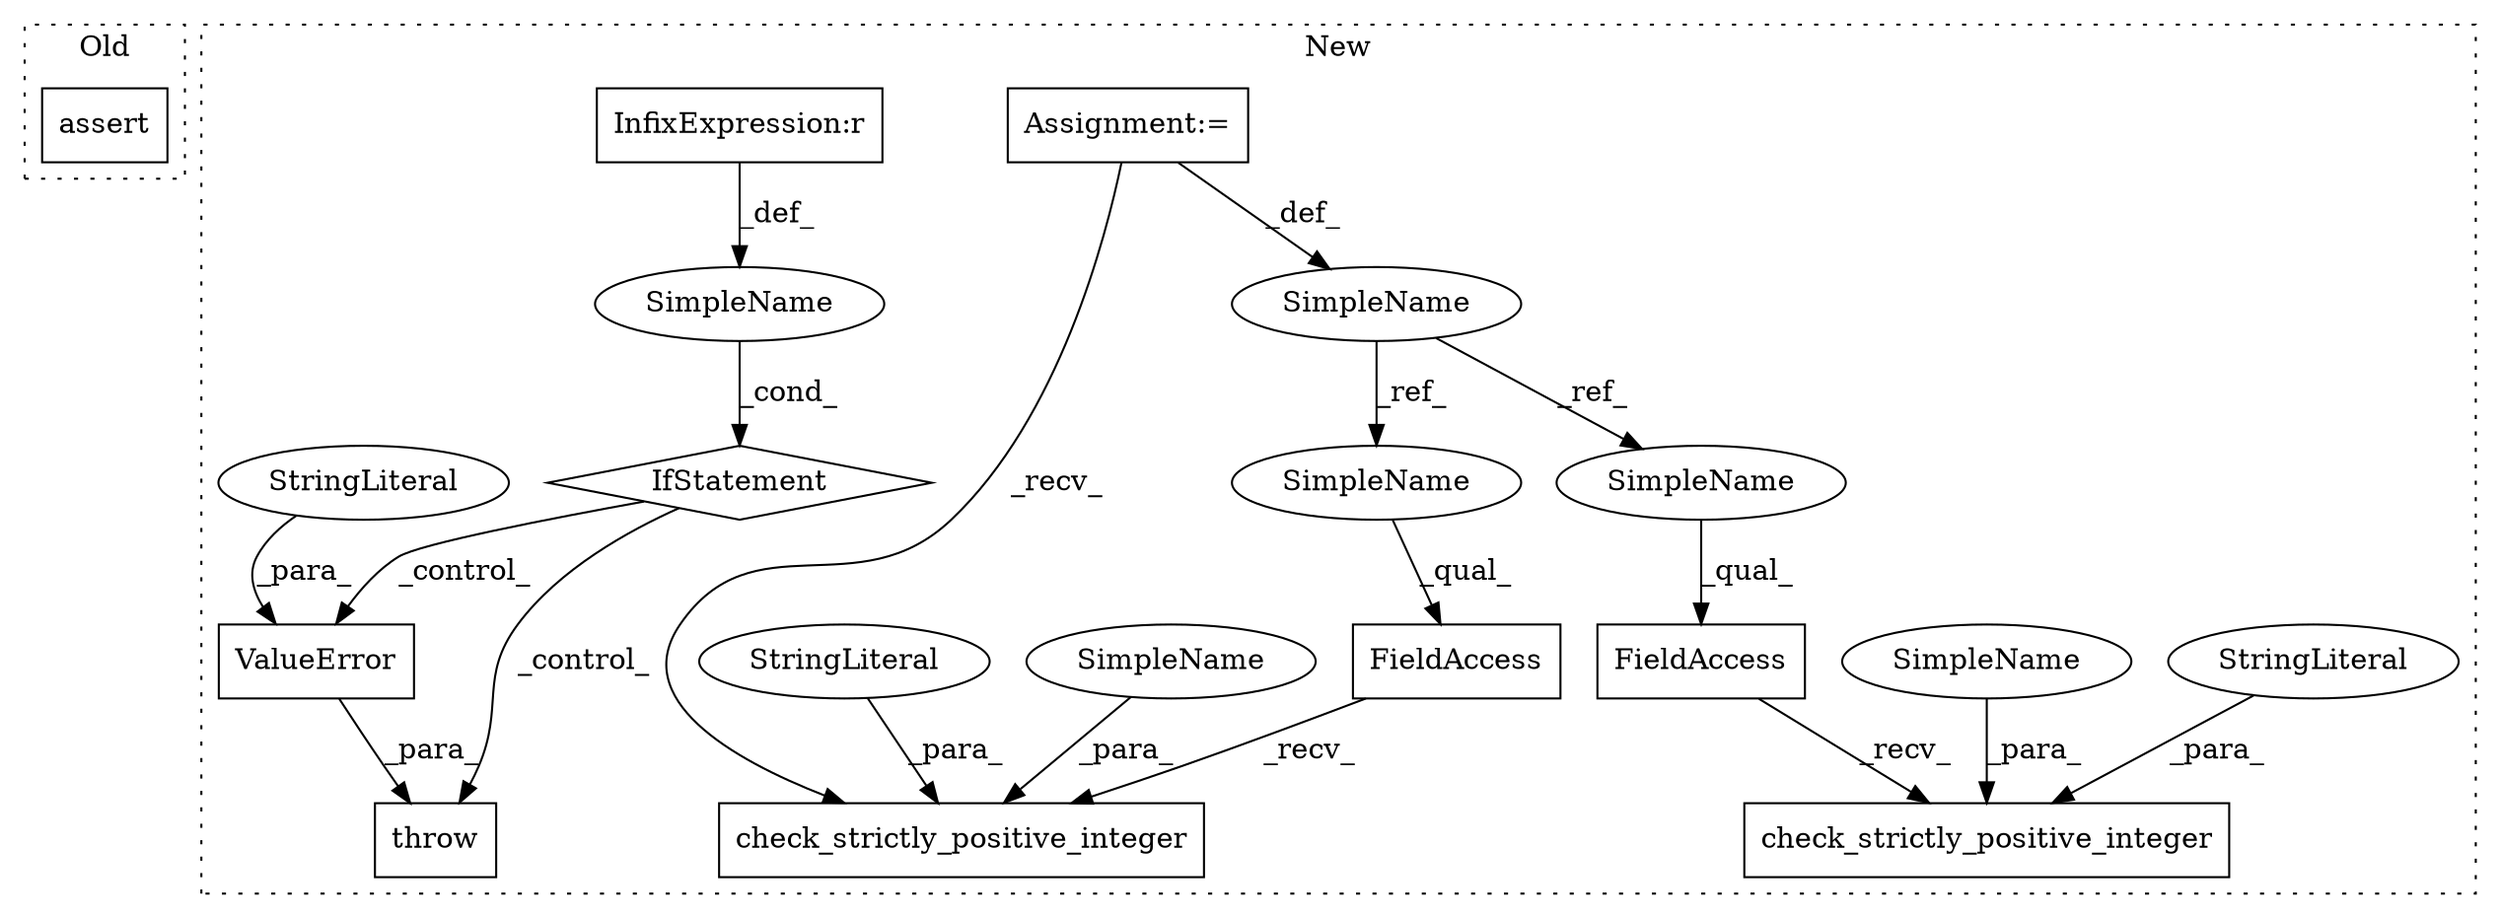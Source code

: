 digraph G {
subgraph cluster0 {
1 [label="assert" a="6" s="494" l="7" shape="box"];
label = "Old";
style="dotted";
}
subgraph cluster1 {
2 [label="check_strictly_positive_integer" a="32" s="556,593" l="32,1" shape="box"];
3 [label="FieldAccess" a="22" s="540" l="15" shape="box"];
4 [label="StringLiteral" a="45" s="590" l="3" shape="ellipse"];
5 [label="Assignment:=" a="7" s="525" l="9" shape="box"];
6 [label="SimpleName" a="42" s="525" l="9" shape="ellipse"];
7 [label="FieldAccess" a="22" s="600" l="15" shape="box"];
8 [label="check_strictly_positive_integer" a="32" s="616,653" l="32,1" shape="box"];
9 [label="StringLiteral" a="45" s="650" l="3" shape="ellipse"];
10 [label="InfixExpression:r" a="27" s="665" l="3" shape="box"];
11 [label="throw" a="53" s="679" l="6" shape="box"];
12 [label="SimpleName" a="42" s="" l="" shape="ellipse"];
13 [label="IfStatement" a="25" s="660,669" l="4,2" shape="diamond"];
14 [label="ValueError" a="32" s="685,727" l="11,1" shape="box"];
15 [label="StringLiteral" a="45" s="696" l="31" shape="ellipse"];
16 [label="SimpleName" a="42" s="540" l="9" shape="ellipse"];
17 [label="SimpleName" a="42" s="600" l="9" shape="ellipse"];
18 [label="SimpleName" a="42" s="588" l="1" shape="ellipse"];
19 [label="SimpleName" a="42" s="648" l="1" shape="ellipse"];
label = "New";
style="dotted";
}
3 -> 2 [label="_recv_"];
4 -> 2 [label="_para_"];
5 -> 8 [label="_recv_"];
5 -> 6 [label="_def_"];
6 -> 16 [label="_ref_"];
6 -> 17 [label="_ref_"];
7 -> 8 [label="_recv_"];
9 -> 8 [label="_para_"];
10 -> 12 [label="_def_"];
12 -> 13 [label="_cond_"];
13 -> 14 [label="_control_"];
13 -> 11 [label="_control_"];
14 -> 11 [label="_para_"];
15 -> 14 [label="_para_"];
16 -> 3 [label="_qual_"];
17 -> 7 [label="_qual_"];
18 -> 2 [label="_para_"];
19 -> 8 [label="_para_"];
}